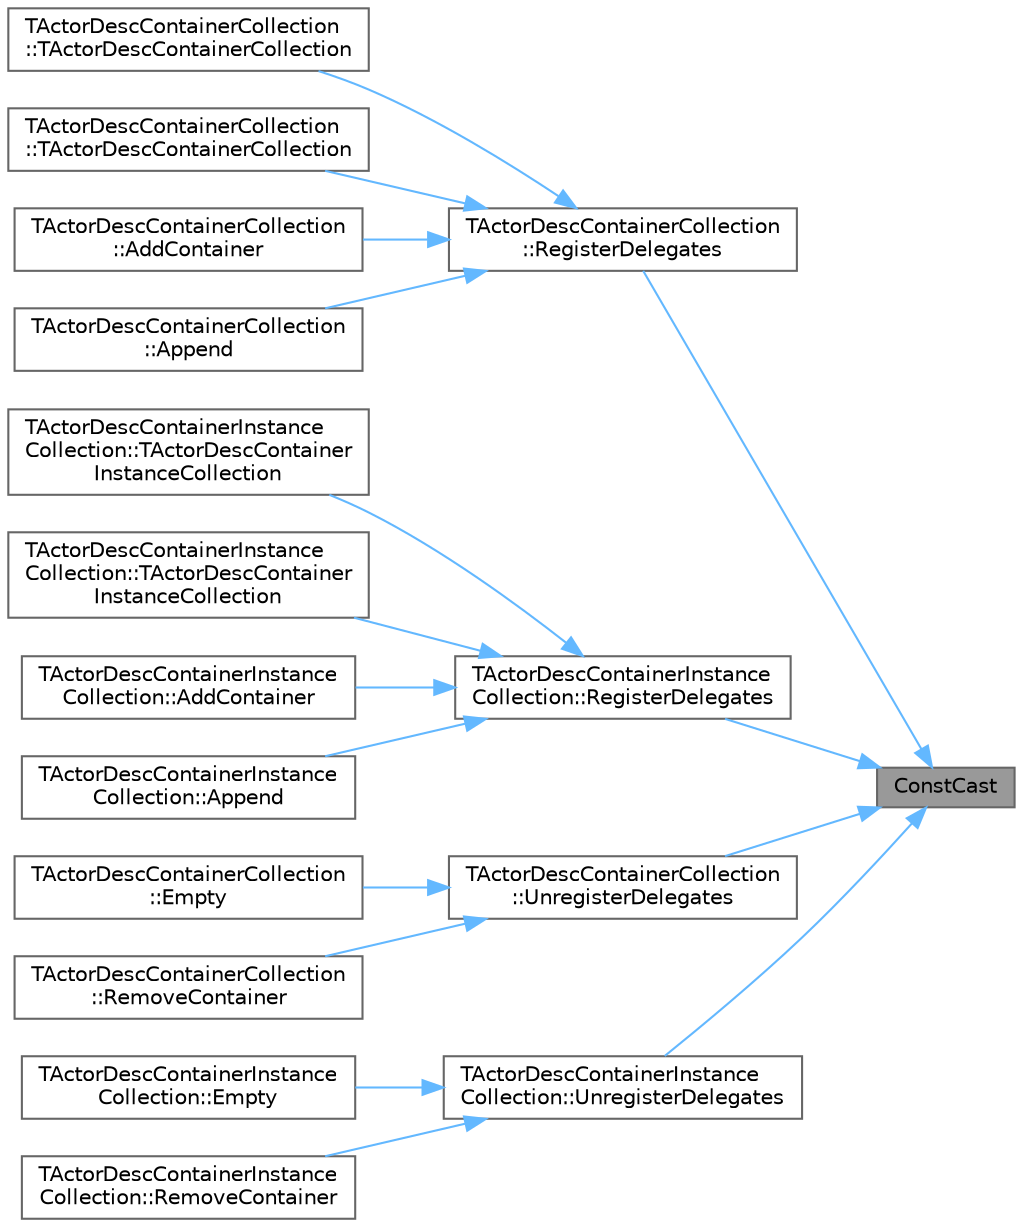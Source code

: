 digraph "ConstCast"
{
 // INTERACTIVE_SVG=YES
 // LATEX_PDF_SIZE
  bgcolor="transparent";
  edge [fontname=Helvetica,fontsize=10,labelfontname=Helvetica,labelfontsize=10];
  node [fontname=Helvetica,fontsize=10,shape=box,height=0.2,width=0.4];
  rankdir="RL";
  Node1 [id="Node000001",label="ConstCast",height=0.2,width=0.4,color="gray40", fillcolor="grey60", style="filled", fontcolor="black",tooltip=" "];
  Node1 -> Node2 [id="edge1_Node000001_Node000002",dir="back",color="steelblue1",style="solid",tooltip=" "];
  Node2 [id="Node000002",label="TActorDescContainerCollection\l::RegisterDelegates",height=0.2,width=0.4,color="grey40", fillcolor="white", style="filled",URL="$d6/d66/classTActorDescContainerCollection.html#a895be71d97be073789b62f3f3a1f2b6e",tooltip=" "];
  Node2 -> Node3 [id="edge2_Node000002_Node000003",dir="back",color="steelblue1",style="solid",tooltip=" "];
  Node3 [id="Node000003",label="TActorDescContainerCollection\l::TActorDescContainerCollection",height=0.2,width=0.4,color="grey40", fillcolor="white", style="filled",URL="$d6/d66/classTActorDescContainerCollection.html#a88e93f73606a97ca07e0513759ac72f4",tooltip=" "];
  Node2 -> Node4 [id="edge3_Node000002_Node000004",dir="back",color="steelblue1",style="solid",tooltip=" "];
  Node4 [id="Node000004",label="TActorDescContainerCollection\l::TActorDescContainerCollection",height=0.2,width=0.4,color="grey40", fillcolor="white", style="filled",URL="$d6/d66/classTActorDescContainerCollection.html#a751b2d02ed9879f7fa378688ccf8a1d2",tooltip=" "];
  Node2 -> Node5 [id="edge4_Node000002_Node000005",dir="back",color="steelblue1",style="solid",tooltip=" "];
  Node5 [id="Node000005",label="TActorDescContainerCollection\l::AddContainer",height=0.2,width=0.4,color="grey40", fillcolor="white", style="filled",URL="$d6/d66/classTActorDescContainerCollection.html#a1236fcfe1c3224427d90663537795807",tooltip=" "];
  Node2 -> Node6 [id="edge5_Node000002_Node000006",dir="back",color="steelblue1",style="solid",tooltip=" "];
  Node6 [id="Node000006",label="TActorDescContainerCollection\l::Append",height=0.2,width=0.4,color="grey40", fillcolor="white", style="filled",URL="$d6/d66/classTActorDescContainerCollection.html#a349a419158323a70e62fc4949ad1ac45",tooltip=" "];
  Node1 -> Node7 [id="edge6_Node000001_Node000007",dir="back",color="steelblue1",style="solid",tooltip=" "];
  Node7 [id="Node000007",label="TActorDescContainerInstance\lCollection::RegisterDelegates",height=0.2,width=0.4,color="grey40", fillcolor="white", style="filled",URL="$d3/dd1/classTActorDescContainerInstanceCollection.html#af26e6724e92536ab421bcf1fe236b145",tooltip=" "];
  Node7 -> Node8 [id="edge7_Node000007_Node000008",dir="back",color="steelblue1",style="solid",tooltip=" "];
  Node8 [id="Node000008",label="TActorDescContainerInstance\lCollection::TActorDescContainer\lInstanceCollection",height=0.2,width=0.4,color="grey40", fillcolor="white", style="filled",URL="$d3/dd1/classTActorDescContainerInstanceCollection.html#a696b131d43aaab5f48cb5771da6198ad",tooltip=" "];
  Node7 -> Node9 [id="edge8_Node000007_Node000009",dir="back",color="steelblue1",style="solid",tooltip=" "];
  Node9 [id="Node000009",label="TActorDescContainerInstance\lCollection::TActorDescContainer\lInstanceCollection",height=0.2,width=0.4,color="grey40", fillcolor="white", style="filled",URL="$d3/dd1/classTActorDescContainerInstanceCollection.html#a7030f2cd74453eab13cff6c49ed56d8e",tooltip=" "];
  Node7 -> Node10 [id="edge9_Node000007_Node000010",dir="back",color="steelblue1",style="solid",tooltip=" "];
  Node10 [id="Node000010",label="TActorDescContainerInstance\lCollection::AddContainer",height=0.2,width=0.4,color="grey40", fillcolor="white", style="filled",URL="$d3/dd1/classTActorDescContainerInstanceCollection.html#a16e4f794d7886e19d7ac3ca64ca707d0",tooltip=" "];
  Node7 -> Node11 [id="edge10_Node000007_Node000011",dir="back",color="steelblue1",style="solid",tooltip=" "];
  Node11 [id="Node000011",label="TActorDescContainerInstance\lCollection::Append",height=0.2,width=0.4,color="grey40", fillcolor="white", style="filled",URL="$d3/dd1/classTActorDescContainerInstanceCollection.html#aa5ee92edc7804e1e9045bdce598d3a5c",tooltip=" "];
  Node1 -> Node12 [id="edge11_Node000001_Node000012",dir="back",color="steelblue1",style="solid",tooltip=" "];
  Node12 [id="Node000012",label="TActorDescContainerCollection\l::UnregisterDelegates",height=0.2,width=0.4,color="grey40", fillcolor="white", style="filled",URL="$d6/d66/classTActorDescContainerCollection.html#ac942564ea2590a6074e64d76ce83f960",tooltip=" "];
  Node12 -> Node13 [id="edge12_Node000012_Node000013",dir="back",color="steelblue1",style="solid",tooltip=" "];
  Node13 [id="Node000013",label="TActorDescContainerCollection\l::Empty",height=0.2,width=0.4,color="grey40", fillcolor="white", style="filled",URL="$d6/d66/classTActorDescContainerCollection.html#a6cb4bc3b4558827ffd81c0d37f695bf2",tooltip=" "];
  Node12 -> Node14 [id="edge13_Node000012_Node000014",dir="back",color="steelblue1",style="solid",tooltip=" "];
  Node14 [id="Node000014",label="TActorDescContainerCollection\l::RemoveContainer",height=0.2,width=0.4,color="grey40", fillcolor="white", style="filled",URL="$d6/d66/classTActorDescContainerCollection.html#a294306a7e1dfc27c79d15825b3af23f8",tooltip=" "];
  Node1 -> Node15 [id="edge14_Node000001_Node000015",dir="back",color="steelblue1",style="solid",tooltip=" "];
  Node15 [id="Node000015",label="TActorDescContainerInstance\lCollection::UnregisterDelegates",height=0.2,width=0.4,color="grey40", fillcolor="white", style="filled",URL="$d3/dd1/classTActorDescContainerInstanceCollection.html#a9eef5bd59de54fdab54435b52b280940",tooltip=" "];
  Node15 -> Node16 [id="edge15_Node000015_Node000016",dir="back",color="steelblue1",style="solid",tooltip=" "];
  Node16 [id="Node000016",label="TActorDescContainerInstance\lCollection::Empty",height=0.2,width=0.4,color="grey40", fillcolor="white", style="filled",URL="$d3/dd1/classTActorDescContainerInstanceCollection.html#aee81c1baaea5c5d2665ba4499f971bcd",tooltip=" "];
  Node15 -> Node17 [id="edge16_Node000015_Node000017",dir="back",color="steelblue1",style="solid",tooltip=" "];
  Node17 [id="Node000017",label="TActorDescContainerInstance\lCollection::RemoveContainer",height=0.2,width=0.4,color="grey40", fillcolor="white", style="filled",URL="$d3/dd1/classTActorDescContainerInstanceCollection.html#a4b5bf44fe6dbea38e07630aec8e40098",tooltip=" "];
}
